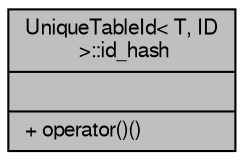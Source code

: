 digraph "UniqueTableId&lt; T, ID &gt;::id_hash"
{
  edge [fontname="FreeSans",fontsize="10",labelfontname="FreeSans",labelfontsize="10"];
  node [fontname="FreeSans",fontsize="10",shape=record];
  Node1 [label="{UniqueTableId\< T, ID\l \>::id_hash\n||+ operator()()\l}",height=0.2,width=0.4,color="black", fillcolor="grey75", style="filled" fontcolor="black"];
}
